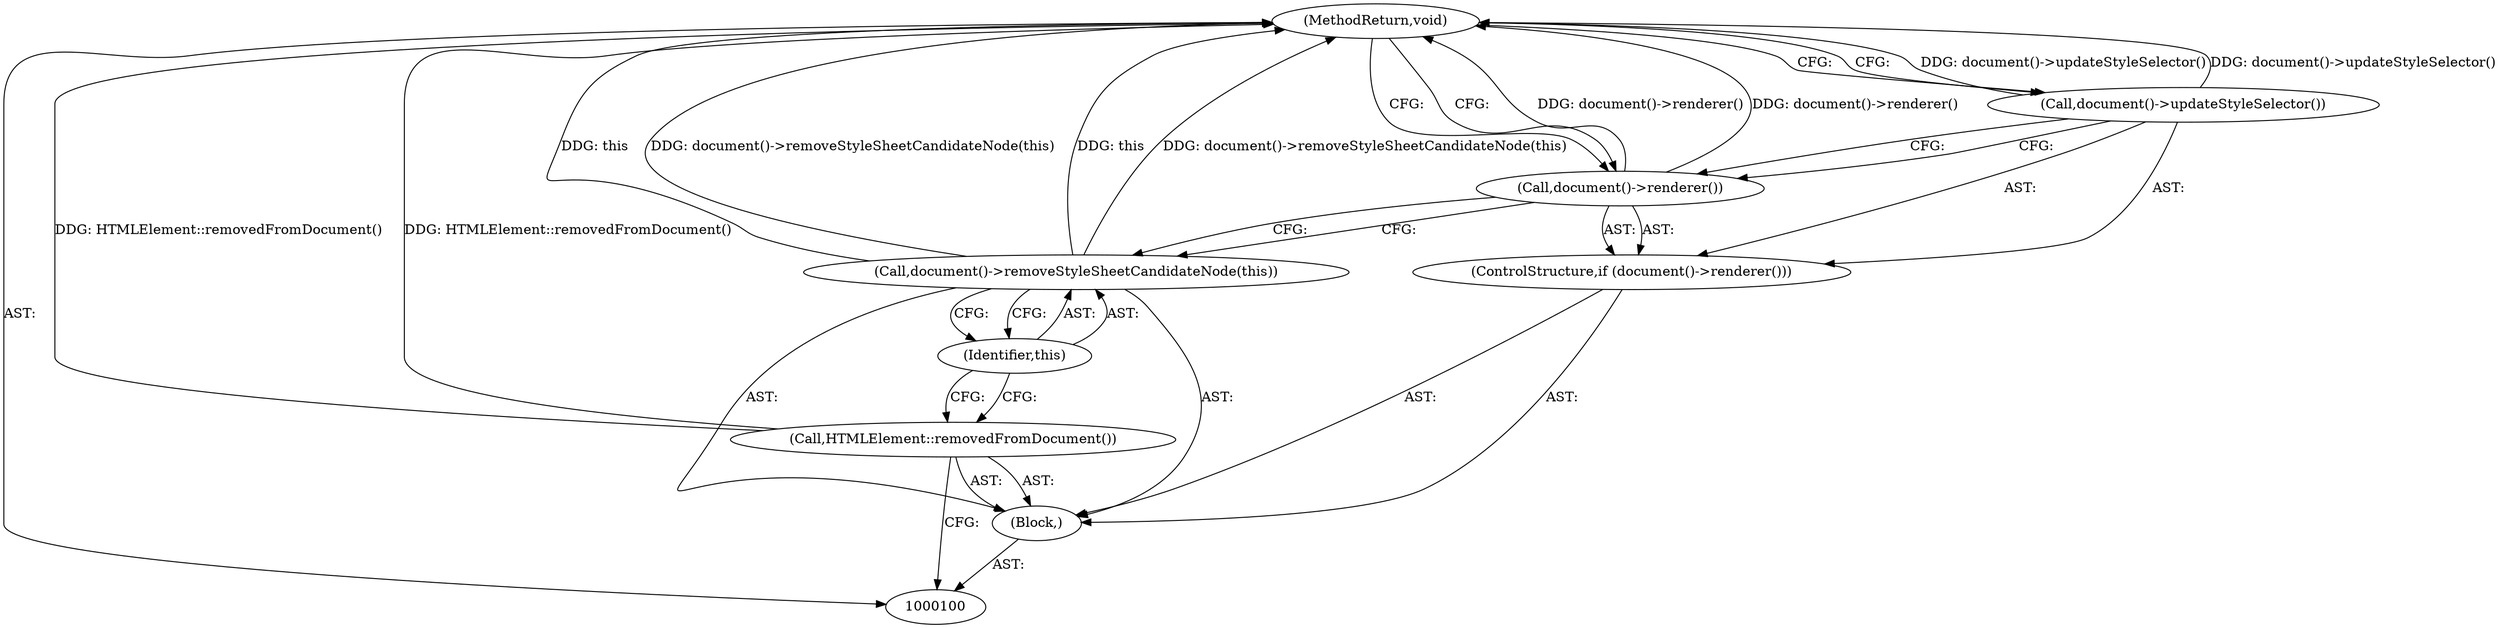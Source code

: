 digraph "0_Chrome_61b77165a1125a80f105f4382a99d9d7a1eb0cf2_4" {
"1000108" [label="(MethodReturn,void)"];
"1000101" [label="(Block,)"];
"1000102" [label="(Call,HTMLElement::removedFromDocument())"];
"1000103" [label="(Call,document()->removeStyleSheetCandidateNode(this))"];
"1000104" [label="(Identifier,this)"];
"1000105" [label="(ControlStructure,if (document()->renderer()))"];
"1000106" [label="(Call,document()->renderer())"];
"1000107" [label="(Call,document()->updateStyleSelector())"];
"1000108" -> "1000100"  [label="AST: "];
"1000108" -> "1000107"  [label="CFG: "];
"1000108" -> "1000106"  [label="CFG: "];
"1000107" -> "1000108"  [label="DDG: document()->updateStyleSelector()"];
"1000103" -> "1000108"  [label="DDG: this"];
"1000103" -> "1000108"  [label="DDG: document()->removeStyleSheetCandidateNode(this)"];
"1000102" -> "1000108"  [label="DDG: HTMLElement::removedFromDocument()"];
"1000106" -> "1000108"  [label="DDG: document()->renderer()"];
"1000101" -> "1000100"  [label="AST: "];
"1000102" -> "1000101"  [label="AST: "];
"1000103" -> "1000101"  [label="AST: "];
"1000105" -> "1000101"  [label="AST: "];
"1000102" -> "1000101"  [label="AST: "];
"1000102" -> "1000100"  [label="CFG: "];
"1000104" -> "1000102"  [label="CFG: "];
"1000102" -> "1000108"  [label="DDG: HTMLElement::removedFromDocument()"];
"1000103" -> "1000101"  [label="AST: "];
"1000103" -> "1000104"  [label="CFG: "];
"1000104" -> "1000103"  [label="AST: "];
"1000106" -> "1000103"  [label="CFG: "];
"1000103" -> "1000108"  [label="DDG: this"];
"1000103" -> "1000108"  [label="DDG: document()->removeStyleSheetCandidateNode(this)"];
"1000104" -> "1000103"  [label="AST: "];
"1000104" -> "1000102"  [label="CFG: "];
"1000103" -> "1000104"  [label="CFG: "];
"1000105" -> "1000101"  [label="AST: "];
"1000106" -> "1000105"  [label="AST: "];
"1000107" -> "1000105"  [label="AST: "];
"1000106" -> "1000105"  [label="AST: "];
"1000106" -> "1000103"  [label="CFG: "];
"1000107" -> "1000106"  [label="CFG: "];
"1000108" -> "1000106"  [label="CFG: "];
"1000106" -> "1000108"  [label="DDG: document()->renderer()"];
"1000107" -> "1000105"  [label="AST: "];
"1000107" -> "1000106"  [label="CFG: "];
"1000108" -> "1000107"  [label="CFG: "];
"1000107" -> "1000108"  [label="DDG: document()->updateStyleSelector()"];
}
